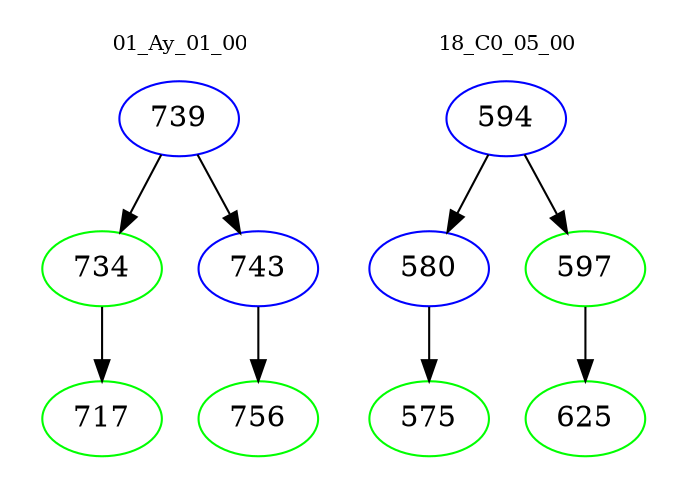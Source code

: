 digraph{
subgraph cluster_0 {
color = white
label = "01_Ay_01_00";
fontsize=10;
T0_739 [label="739", color="blue"]
T0_739 -> T0_734 [color="black"]
T0_734 [label="734", color="green"]
T0_734 -> T0_717 [color="black"]
T0_717 [label="717", color="green"]
T0_739 -> T0_743 [color="black"]
T0_743 [label="743", color="blue"]
T0_743 -> T0_756 [color="black"]
T0_756 [label="756", color="green"]
}
subgraph cluster_1 {
color = white
label = "18_C0_05_00";
fontsize=10;
T1_594 [label="594", color="blue"]
T1_594 -> T1_580 [color="black"]
T1_580 [label="580", color="blue"]
T1_580 -> T1_575 [color="black"]
T1_575 [label="575", color="green"]
T1_594 -> T1_597 [color="black"]
T1_597 [label="597", color="green"]
T1_597 -> T1_625 [color="black"]
T1_625 [label="625", color="green"]
}
}
